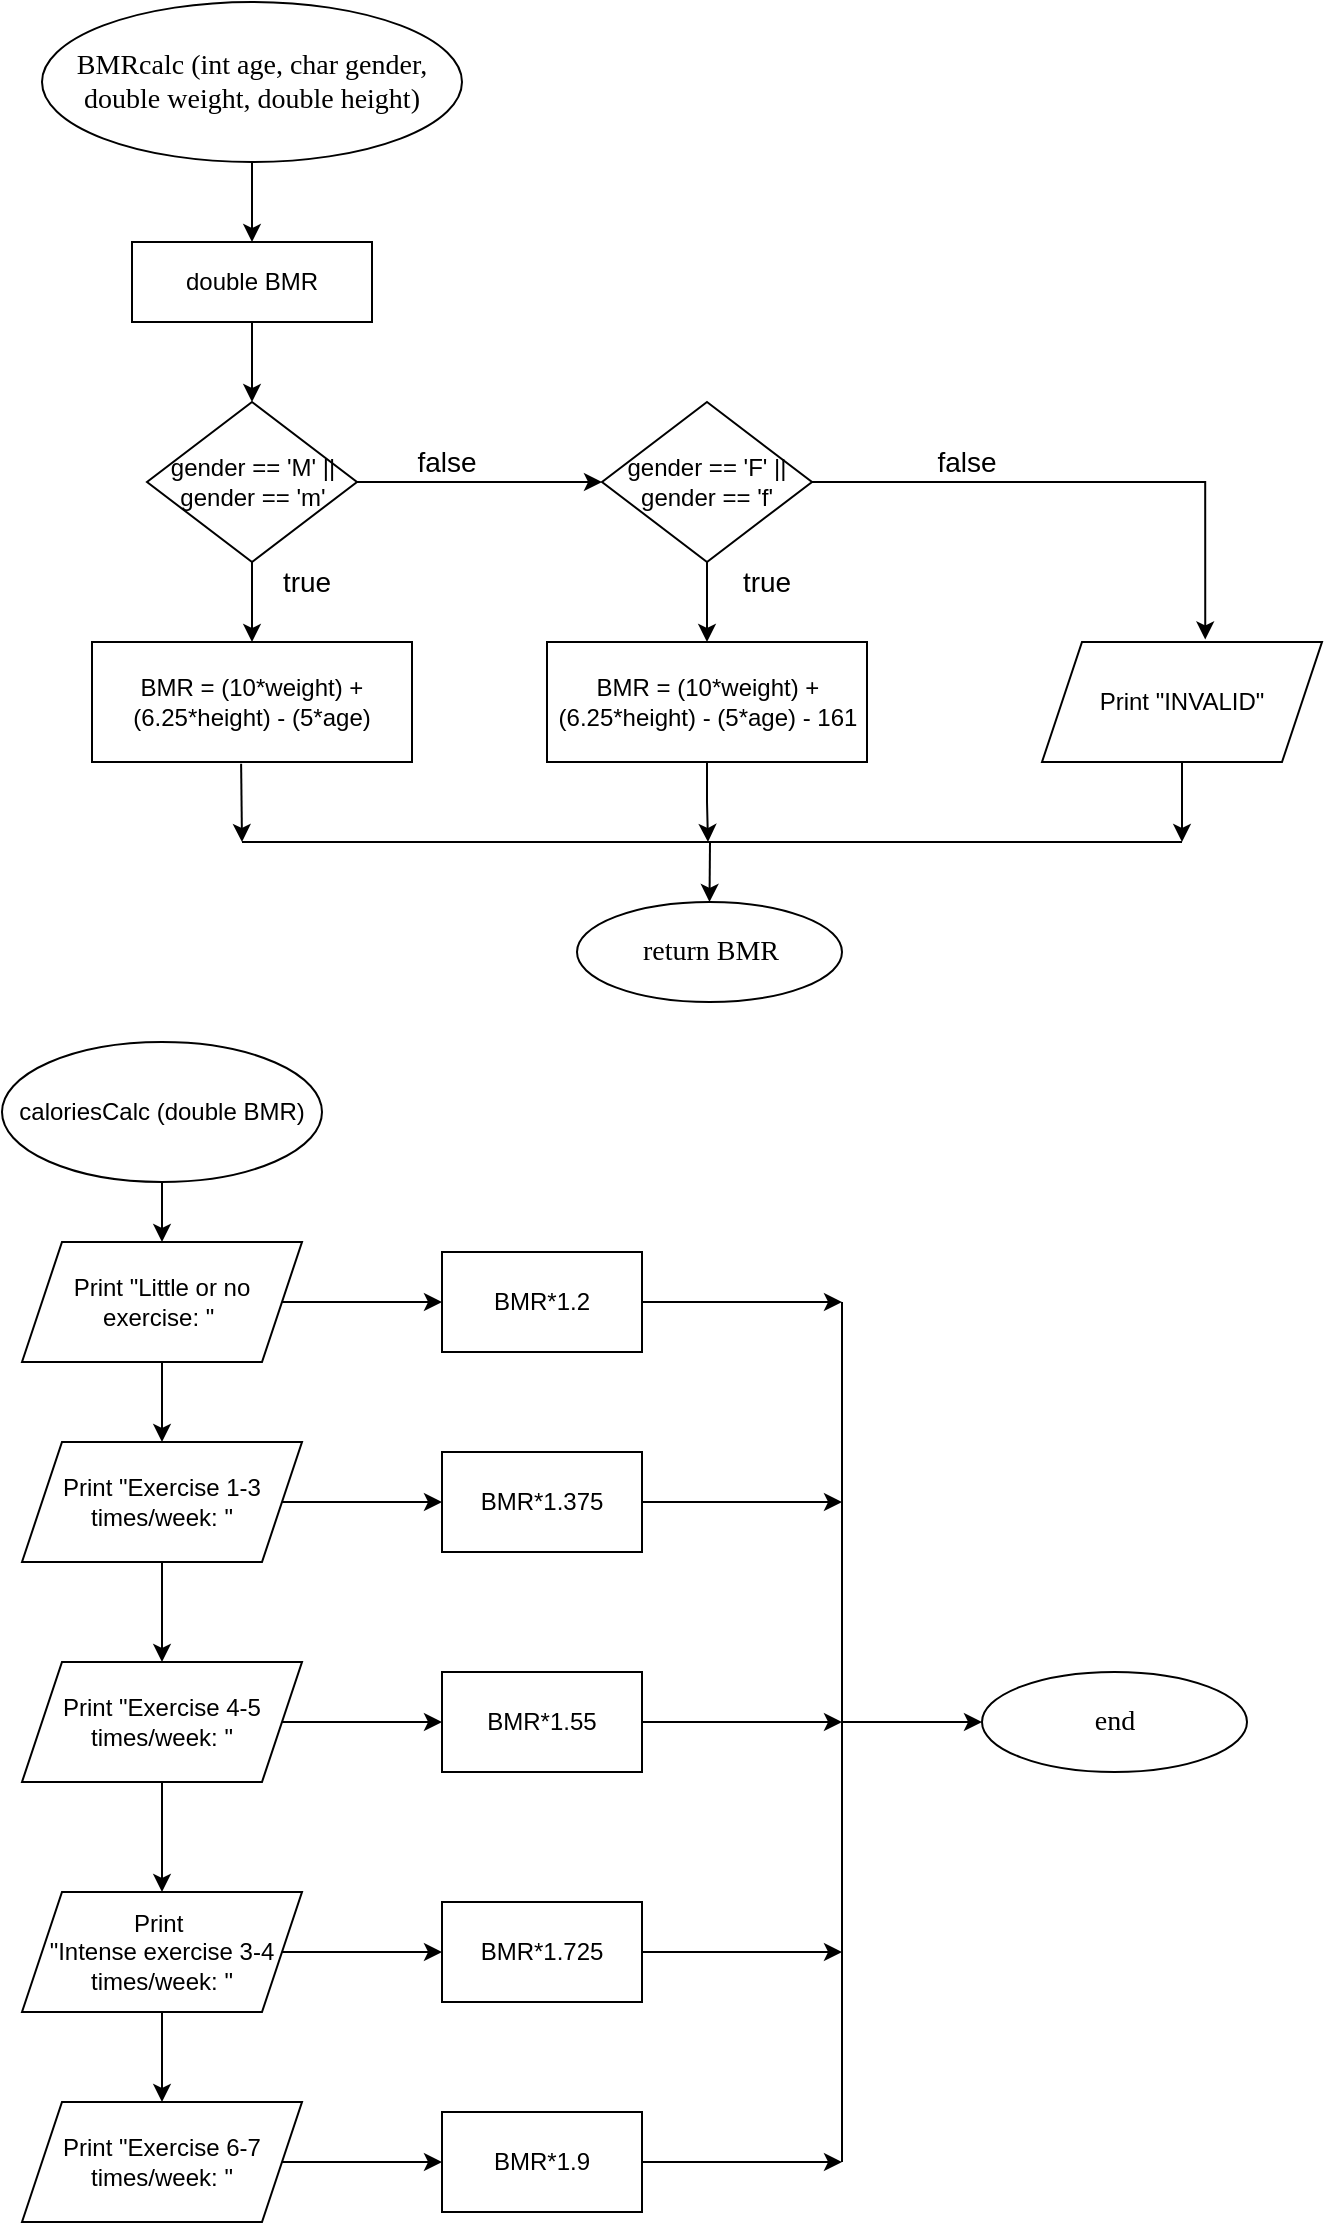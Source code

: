 <mxfile version="24.8.3" pages="3">
  <diagram id="C5RBs43oDa-KdzZeNtuy" name="Page-1">
    <mxGraphModel dx="2867" dy="1238" grid="1" gridSize="10" guides="1" tooltips="1" connect="1" arrows="1" fold="1" page="1" pageScale="1" pageWidth="827" pageHeight="1169" math="0" shadow="0">
      <root>
        <mxCell id="WIyWlLk6GJQsqaUBKTNV-0" />
        <mxCell id="WIyWlLk6GJQsqaUBKTNV-1" parent="WIyWlLk6GJQsqaUBKTNV-0" />
        <mxCell id="tvA-CXUHTDXtTp5dISmv-0" style="edgeStyle=orthogonalEdgeStyle;rounded=0;orthogonalLoop=1;jettySize=auto;html=1;exitX=0.5;exitY=1;exitDx=0;exitDy=0;entryX=0.5;entryY=0;entryDx=0;entryDy=0;" edge="1" parent="WIyWlLk6GJQsqaUBKTNV-1" source="tvA-CXUHTDXtTp5dISmv-1" target="tvA-CXUHTDXtTp5dISmv-3">
          <mxGeometry relative="1" as="geometry" />
        </mxCell>
        <mxCell id="tvA-CXUHTDXtTp5dISmv-1" value="&lt;font face=&quot;Times New Roman&quot;&gt;&lt;span style=&quot;font-size: 14px;&quot;&gt;BMRcalc (int age, char gender, double weight, double height)&lt;/span&gt;&lt;/font&gt;" style="ellipse;whiteSpace=wrap;html=1;" vertex="1" parent="WIyWlLk6GJQsqaUBKTNV-1">
          <mxGeometry x="60" y="40" width="210" height="80" as="geometry" />
        </mxCell>
        <mxCell id="tvA-CXUHTDXtTp5dISmv-2" style="edgeStyle=orthogonalEdgeStyle;rounded=0;orthogonalLoop=1;jettySize=auto;html=1;exitX=0.5;exitY=1;exitDx=0;exitDy=0;entryX=0.5;entryY=0;entryDx=0;entryDy=0;" edge="1" parent="WIyWlLk6GJQsqaUBKTNV-1" source="tvA-CXUHTDXtTp5dISmv-3" target="tvA-CXUHTDXtTp5dISmv-6">
          <mxGeometry relative="1" as="geometry" />
        </mxCell>
        <mxCell id="tvA-CXUHTDXtTp5dISmv-3" value="double BMR" style="rounded=0;whiteSpace=wrap;html=1;" vertex="1" parent="WIyWlLk6GJQsqaUBKTNV-1">
          <mxGeometry x="105" y="160" width="120" height="40" as="geometry" />
        </mxCell>
        <mxCell id="tvA-CXUHTDXtTp5dISmv-4" style="edgeStyle=orthogonalEdgeStyle;rounded=0;orthogonalLoop=1;jettySize=auto;html=1;exitX=0.5;exitY=1;exitDx=0;exitDy=0;entryX=0.5;entryY=0;entryDx=0;entryDy=0;" edge="1" parent="WIyWlLk6GJQsqaUBKTNV-1" source="tvA-CXUHTDXtTp5dISmv-6" target="tvA-CXUHTDXtTp5dISmv-8">
          <mxGeometry relative="1" as="geometry" />
        </mxCell>
        <mxCell id="tvA-CXUHTDXtTp5dISmv-15" style="edgeStyle=orthogonalEdgeStyle;rounded=0;orthogonalLoop=1;jettySize=auto;html=1;exitX=1;exitY=0.5;exitDx=0;exitDy=0;entryX=0;entryY=0.5;entryDx=0;entryDy=0;" edge="1" parent="WIyWlLk6GJQsqaUBKTNV-1" source="tvA-CXUHTDXtTp5dISmv-6" target="tvA-CXUHTDXtTp5dISmv-14">
          <mxGeometry relative="1" as="geometry" />
        </mxCell>
        <mxCell id="tvA-CXUHTDXtTp5dISmv-6" value="gender == &#39;M&#39; || gender == &#39;m&#39;" style="rhombus;whiteSpace=wrap;html=1;" vertex="1" parent="WIyWlLk6GJQsqaUBKTNV-1">
          <mxGeometry x="112.5" y="240" width="105" height="80" as="geometry" />
        </mxCell>
        <mxCell id="tvA-CXUHTDXtTp5dISmv-8" value="BMR = (10*weight) + (6.25*height) - (5*age)" style="rounded=0;whiteSpace=wrap;html=1;" vertex="1" parent="WIyWlLk6GJQsqaUBKTNV-1">
          <mxGeometry x="85" y="360" width="160" height="60" as="geometry" />
        </mxCell>
        <mxCell id="tvA-CXUHTDXtTp5dISmv-17" style="edgeStyle=orthogonalEdgeStyle;rounded=0;orthogonalLoop=1;jettySize=auto;html=1;exitX=0.5;exitY=1;exitDx=0;exitDy=0;entryX=0.5;entryY=0;entryDx=0;entryDy=0;" edge="1" parent="WIyWlLk6GJQsqaUBKTNV-1" source="tvA-CXUHTDXtTp5dISmv-14" target="tvA-CXUHTDXtTp5dISmv-16">
          <mxGeometry relative="1" as="geometry" />
        </mxCell>
        <mxCell id="tvA-CXUHTDXtTp5dISmv-14" value="gender == &#39;F&#39; || gender == &#39;f&#39;" style="rhombus;whiteSpace=wrap;html=1;" vertex="1" parent="WIyWlLk6GJQsqaUBKTNV-1">
          <mxGeometry x="340" y="240" width="105" height="80" as="geometry" />
        </mxCell>
        <mxCell id="tvA-CXUHTDXtTp5dISmv-24" style="edgeStyle=orthogonalEdgeStyle;rounded=0;orthogonalLoop=1;jettySize=auto;html=1;exitX=0.5;exitY=1;exitDx=0;exitDy=0;" edge="1" parent="WIyWlLk6GJQsqaUBKTNV-1" source="tvA-CXUHTDXtTp5dISmv-16">
          <mxGeometry relative="1" as="geometry">
            <mxPoint x="393" y="460" as="targetPoint" />
            <Array as="points">
              <mxPoint x="393" y="440" />
              <mxPoint x="393" y="440" />
            </Array>
          </mxGeometry>
        </mxCell>
        <mxCell id="tvA-CXUHTDXtTp5dISmv-16" value="BMR = (10*weight) + (6.25*height) - (5*age) - 161" style="rounded=0;whiteSpace=wrap;html=1;" vertex="1" parent="WIyWlLk6GJQsqaUBKTNV-1">
          <mxGeometry x="312.5" y="360" width="160" height="60" as="geometry" />
        </mxCell>
        <mxCell id="tvA-CXUHTDXtTp5dISmv-23" style="edgeStyle=orthogonalEdgeStyle;rounded=0;orthogonalLoop=1;jettySize=auto;html=1;exitX=0.5;exitY=1;exitDx=0;exitDy=0;" edge="1" parent="WIyWlLk6GJQsqaUBKTNV-1" source="tvA-CXUHTDXtTp5dISmv-18">
          <mxGeometry relative="1" as="geometry">
            <mxPoint x="630" y="460" as="targetPoint" />
          </mxGeometry>
        </mxCell>
        <mxCell id="tvA-CXUHTDXtTp5dISmv-18" value="Print &quot;INVALID&quot;" style="shape=parallelogram;perimeter=parallelogramPerimeter;whiteSpace=wrap;html=1;fixedSize=1;" vertex="1" parent="WIyWlLk6GJQsqaUBKTNV-1">
          <mxGeometry x="560" y="360" width="140" height="60" as="geometry" />
        </mxCell>
        <mxCell id="tvA-CXUHTDXtTp5dISmv-19" style="edgeStyle=orthogonalEdgeStyle;rounded=0;orthogonalLoop=1;jettySize=auto;html=1;exitX=1;exitY=0.5;exitDx=0;exitDy=0;entryX=0.583;entryY=-0.021;entryDx=0;entryDy=0;entryPerimeter=0;" edge="1" parent="WIyWlLk6GJQsqaUBKTNV-1" source="tvA-CXUHTDXtTp5dISmv-14" target="tvA-CXUHTDXtTp5dISmv-18">
          <mxGeometry relative="1" as="geometry" />
        </mxCell>
        <mxCell id="tvA-CXUHTDXtTp5dISmv-20" value="&lt;font face=&quot;Times New Roman&quot;&gt;&lt;span style=&quot;font-size: 14px;&quot;&gt;return BMR&lt;/span&gt;&lt;/font&gt;" style="ellipse;whiteSpace=wrap;html=1;" vertex="1" parent="WIyWlLk6GJQsqaUBKTNV-1">
          <mxGeometry x="327.5" y="490" width="132.5" height="50" as="geometry" />
        </mxCell>
        <mxCell id="tvA-CXUHTDXtTp5dISmv-21" value="" style="endArrow=none;html=1;rounded=0;" edge="1" parent="WIyWlLk6GJQsqaUBKTNV-1">
          <mxGeometry width="50" height="50" relative="1" as="geometry">
            <mxPoint x="160" y="460" as="sourcePoint" />
            <mxPoint x="630" y="460" as="targetPoint" />
          </mxGeometry>
        </mxCell>
        <mxCell id="tvA-CXUHTDXtTp5dISmv-47" style="edgeStyle=orthogonalEdgeStyle;rounded=0;orthogonalLoop=1;jettySize=auto;html=1;exitX=0.5;exitY=1;exitDx=0;exitDy=0;entryX=0.5;entryY=0;entryDx=0;entryDy=0;" edge="1" parent="WIyWlLk6GJQsqaUBKTNV-1" source="tvA-CXUHTDXtTp5dISmv-27" target="tvA-CXUHTDXtTp5dISmv-37">
          <mxGeometry relative="1" as="geometry" />
        </mxCell>
        <mxCell id="tvA-CXUHTDXtTp5dISmv-27" value="caloriesCalc (double BMR)" style="ellipse;whiteSpace=wrap;html=1;" vertex="1" parent="WIyWlLk6GJQsqaUBKTNV-1">
          <mxGeometry x="40" y="560" width="160" height="70" as="geometry" />
        </mxCell>
        <mxCell id="tvA-CXUHTDXtTp5dISmv-54" style="edgeStyle=orthogonalEdgeStyle;rounded=0;orthogonalLoop=1;jettySize=auto;html=1;exitX=1;exitY=0.5;exitDx=0;exitDy=0;" edge="1" parent="WIyWlLk6GJQsqaUBKTNV-1" source="tvA-CXUHTDXtTp5dISmv-28">
          <mxGeometry relative="1" as="geometry">
            <mxPoint x="460" y="690.042" as="targetPoint" />
          </mxGeometry>
        </mxCell>
        <mxCell id="tvA-CXUHTDXtTp5dISmv-28" value="BMR*1.2" style="rounded=0;whiteSpace=wrap;html=1;" vertex="1" parent="WIyWlLk6GJQsqaUBKTNV-1">
          <mxGeometry x="260" y="665" width="100" height="50" as="geometry" />
        </mxCell>
        <mxCell id="tvA-CXUHTDXtTp5dISmv-56" style="edgeStyle=orthogonalEdgeStyle;rounded=0;orthogonalLoop=1;jettySize=auto;html=1;exitX=1;exitY=0.5;exitDx=0;exitDy=0;" edge="1" parent="WIyWlLk6GJQsqaUBKTNV-1" source="tvA-CXUHTDXtTp5dISmv-30">
          <mxGeometry relative="1" as="geometry">
            <mxPoint x="460" y="900.042" as="targetPoint" />
          </mxGeometry>
        </mxCell>
        <mxCell id="tvA-CXUHTDXtTp5dISmv-30" value="BMR*1.55" style="rounded=0;whiteSpace=wrap;html=1;" vertex="1" parent="WIyWlLk6GJQsqaUBKTNV-1">
          <mxGeometry x="260" y="875" width="100" height="50" as="geometry" />
        </mxCell>
        <mxCell id="tvA-CXUHTDXtTp5dISmv-55" style="edgeStyle=orthogonalEdgeStyle;rounded=0;orthogonalLoop=1;jettySize=auto;html=1;exitX=1;exitY=0.5;exitDx=0;exitDy=0;" edge="1" parent="WIyWlLk6GJQsqaUBKTNV-1" source="tvA-CXUHTDXtTp5dISmv-31">
          <mxGeometry relative="1" as="geometry">
            <mxPoint x="460" y="790.042" as="targetPoint" />
          </mxGeometry>
        </mxCell>
        <mxCell id="tvA-CXUHTDXtTp5dISmv-31" value="BMR*1.375" style="rounded=0;whiteSpace=wrap;html=1;" vertex="1" parent="WIyWlLk6GJQsqaUBKTNV-1">
          <mxGeometry x="260" y="765" width="100" height="50" as="geometry" />
        </mxCell>
        <mxCell id="tvA-CXUHTDXtTp5dISmv-58" style="edgeStyle=orthogonalEdgeStyle;rounded=0;orthogonalLoop=1;jettySize=auto;html=1;exitX=1;exitY=0.5;exitDx=0;exitDy=0;" edge="1" parent="WIyWlLk6GJQsqaUBKTNV-1" source="tvA-CXUHTDXtTp5dISmv-32">
          <mxGeometry relative="1" as="geometry">
            <mxPoint x="460" y="1120.042" as="targetPoint" />
          </mxGeometry>
        </mxCell>
        <mxCell id="tvA-CXUHTDXtTp5dISmv-32" value="BMR*1.9" style="rounded=0;whiteSpace=wrap;html=1;" vertex="1" parent="WIyWlLk6GJQsqaUBKTNV-1">
          <mxGeometry x="260" y="1095" width="100" height="50" as="geometry" />
        </mxCell>
        <mxCell id="tvA-CXUHTDXtTp5dISmv-57" style="edgeStyle=orthogonalEdgeStyle;rounded=0;orthogonalLoop=1;jettySize=auto;html=1;exitX=1;exitY=0.5;exitDx=0;exitDy=0;" edge="1" parent="WIyWlLk6GJQsqaUBKTNV-1" source="tvA-CXUHTDXtTp5dISmv-33">
          <mxGeometry relative="1" as="geometry">
            <mxPoint x="460" y="1015.042" as="targetPoint" />
          </mxGeometry>
        </mxCell>
        <mxCell id="tvA-CXUHTDXtTp5dISmv-33" value="BMR*1.725" style="rounded=0;whiteSpace=wrap;html=1;" vertex="1" parent="WIyWlLk6GJQsqaUBKTNV-1">
          <mxGeometry x="260" y="990" width="100" height="50" as="geometry" />
        </mxCell>
        <mxCell id="tvA-CXUHTDXtTp5dISmv-35" value="" style="endArrow=classic;html=1;rounded=0;exitX=0.466;exitY=1.014;exitDx=0;exitDy=0;exitPerimeter=0;" edge="1" parent="WIyWlLk6GJQsqaUBKTNV-1" source="tvA-CXUHTDXtTp5dISmv-8">
          <mxGeometry width="50" height="50" relative="1" as="geometry">
            <mxPoint x="300" y="510" as="sourcePoint" />
            <mxPoint x="160" y="460" as="targetPoint" />
          </mxGeometry>
        </mxCell>
        <mxCell id="tvA-CXUHTDXtTp5dISmv-36" value="" style="endArrow=classic;html=1;rounded=0;entryX=0.5;entryY=0;entryDx=0;entryDy=0;" edge="1" parent="WIyWlLk6GJQsqaUBKTNV-1" target="tvA-CXUHTDXtTp5dISmv-20">
          <mxGeometry width="50" height="50" relative="1" as="geometry">
            <mxPoint x="394" y="460" as="sourcePoint" />
            <mxPoint x="400" y="460" as="targetPoint" />
          </mxGeometry>
        </mxCell>
        <mxCell id="tvA-CXUHTDXtTp5dISmv-42" style="edgeStyle=orthogonalEdgeStyle;rounded=0;orthogonalLoop=1;jettySize=auto;html=1;exitX=1;exitY=0.5;exitDx=0;exitDy=0;entryX=0;entryY=0.5;entryDx=0;entryDy=0;" edge="1" parent="WIyWlLk6GJQsqaUBKTNV-1" source="tvA-CXUHTDXtTp5dISmv-37" target="tvA-CXUHTDXtTp5dISmv-28">
          <mxGeometry relative="1" as="geometry" />
        </mxCell>
        <mxCell id="tvA-CXUHTDXtTp5dISmv-48" style="edgeStyle=orthogonalEdgeStyle;rounded=0;orthogonalLoop=1;jettySize=auto;html=1;exitX=0.5;exitY=1;exitDx=0;exitDy=0;entryX=0.5;entryY=0;entryDx=0;entryDy=0;" edge="1" parent="WIyWlLk6GJQsqaUBKTNV-1" source="tvA-CXUHTDXtTp5dISmv-37" target="tvA-CXUHTDXtTp5dISmv-41">
          <mxGeometry relative="1" as="geometry" />
        </mxCell>
        <mxCell id="tvA-CXUHTDXtTp5dISmv-37" value="Print&lt;span style=&quot;background-color: initial;&quot;&gt;&amp;nbsp;&quot;Little or no exercise: &quot;&amp;nbsp;&lt;/span&gt;" style="shape=parallelogram;perimeter=parallelogramPerimeter;whiteSpace=wrap;html=1;fixedSize=1;" vertex="1" parent="WIyWlLk6GJQsqaUBKTNV-1">
          <mxGeometry x="50" y="660" width="140" height="60" as="geometry" />
        </mxCell>
        <mxCell id="tvA-CXUHTDXtTp5dISmv-46" style="edgeStyle=orthogonalEdgeStyle;rounded=0;orthogonalLoop=1;jettySize=auto;html=1;exitX=1;exitY=0.5;exitDx=0;exitDy=0;entryX=0;entryY=0.5;entryDx=0;entryDy=0;" edge="1" parent="WIyWlLk6GJQsqaUBKTNV-1" source="tvA-CXUHTDXtTp5dISmv-38" target="tvA-CXUHTDXtTp5dISmv-32">
          <mxGeometry relative="1" as="geometry" />
        </mxCell>
        <mxCell id="tvA-CXUHTDXtTp5dISmv-38" value="Print &quot;Exercise 6-7 times/week:&amp;nbsp;&quot;" style="shape=parallelogram;perimeter=parallelogramPerimeter;whiteSpace=wrap;html=1;fixedSize=1;" vertex="1" parent="WIyWlLk6GJQsqaUBKTNV-1">
          <mxGeometry x="50" y="1090" width="140" height="60" as="geometry" />
        </mxCell>
        <mxCell id="tvA-CXUHTDXtTp5dISmv-45" style="edgeStyle=orthogonalEdgeStyle;rounded=0;orthogonalLoop=1;jettySize=auto;html=1;exitX=1;exitY=0.5;exitDx=0;exitDy=0;entryX=0;entryY=0.5;entryDx=0;entryDy=0;" edge="1" parent="WIyWlLk6GJQsqaUBKTNV-1" source="tvA-CXUHTDXtTp5dISmv-39" target="tvA-CXUHTDXtTp5dISmv-33">
          <mxGeometry relative="1" as="geometry" />
        </mxCell>
        <mxCell id="tvA-CXUHTDXtTp5dISmv-51" style="edgeStyle=orthogonalEdgeStyle;rounded=0;orthogonalLoop=1;jettySize=auto;html=1;exitX=0.5;exitY=1;exitDx=0;exitDy=0;entryX=0.5;entryY=0;entryDx=0;entryDy=0;" edge="1" parent="WIyWlLk6GJQsqaUBKTNV-1" source="tvA-CXUHTDXtTp5dISmv-39" target="tvA-CXUHTDXtTp5dISmv-38">
          <mxGeometry relative="1" as="geometry" />
        </mxCell>
        <mxCell id="tvA-CXUHTDXtTp5dISmv-39" value="Print&amp;nbsp;&lt;div&gt;&quot;Intense exercise 3-4 times/week:&amp;nbsp;&quot;&lt;/div&gt;" style="shape=parallelogram;perimeter=parallelogramPerimeter;whiteSpace=wrap;html=1;fixedSize=1;" vertex="1" parent="WIyWlLk6GJQsqaUBKTNV-1">
          <mxGeometry x="50" y="985" width="140" height="60" as="geometry" />
        </mxCell>
        <mxCell id="tvA-CXUHTDXtTp5dISmv-44" style="edgeStyle=orthogonalEdgeStyle;rounded=0;orthogonalLoop=1;jettySize=auto;html=1;exitX=1;exitY=0.5;exitDx=0;exitDy=0;entryX=0;entryY=0.5;entryDx=0;entryDy=0;" edge="1" parent="WIyWlLk6GJQsqaUBKTNV-1" source="tvA-CXUHTDXtTp5dISmv-40" target="tvA-CXUHTDXtTp5dISmv-30">
          <mxGeometry relative="1" as="geometry" />
        </mxCell>
        <mxCell id="tvA-CXUHTDXtTp5dISmv-50" style="edgeStyle=orthogonalEdgeStyle;rounded=0;orthogonalLoop=1;jettySize=auto;html=1;exitX=0.5;exitY=1;exitDx=0;exitDy=0;entryX=0.5;entryY=0;entryDx=0;entryDy=0;" edge="1" parent="WIyWlLk6GJQsqaUBKTNV-1" source="tvA-CXUHTDXtTp5dISmv-40" target="tvA-CXUHTDXtTp5dISmv-39">
          <mxGeometry relative="1" as="geometry" />
        </mxCell>
        <mxCell id="tvA-CXUHTDXtTp5dISmv-40" value="Print &quot;Exercise 4-5 times/week: &quot;" style="shape=parallelogram;perimeter=parallelogramPerimeter;whiteSpace=wrap;html=1;fixedSize=1;" vertex="1" parent="WIyWlLk6GJQsqaUBKTNV-1">
          <mxGeometry x="50" y="870" width="140" height="60" as="geometry" />
        </mxCell>
        <mxCell id="tvA-CXUHTDXtTp5dISmv-43" style="edgeStyle=orthogonalEdgeStyle;rounded=0;orthogonalLoop=1;jettySize=auto;html=1;exitX=1;exitY=0.5;exitDx=0;exitDy=0;entryX=0;entryY=0.5;entryDx=0;entryDy=0;" edge="1" parent="WIyWlLk6GJQsqaUBKTNV-1" source="tvA-CXUHTDXtTp5dISmv-41" target="tvA-CXUHTDXtTp5dISmv-31">
          <mxGeometry relative="1" as="geometry" />
        </mxCell>
        <mxCell id="tvA-CXUHTDXtTp5dISmv-49" style="edgeStyle=orthogonalEdgeStyle;rounded=0;orthogonalLoop=1;jettySize=auto;html=1;exitX=0.5;exitY=1;exitDx=0;exitDy=0;" edge="1" parent="WIyWlLk6GJQsqaUBKTNV-1" source="tvA-CXUHTDXtTp5dISmv-41" target="tvA-CXUHTDXtTp5dISmv-40">
          <mxGeometry relative="1" as="geometry" />
        </mxCell>
        <mxCell id="tvA-CXUHTDXtTp5dISmv-41" value="Print &quot;Exercise 1-3 times/week: &quot;" style="shape=parallelogram;perimeter=parallelogramPerimeter;whiteSpace=wrap;html=1;fixedSize=1;" vertex="1" parent="WIyWlLk6GJQsqaUBKTNV-1">
          <mxGeometry x="50" y="760" width="140" height="60" as="geometry" />
        </mxCell>
        <mxCell id="tvA-CXUHTDXtTp5dISmv-52" value="&lt;font face=&quot;Times New Roman&quot;&gt;&lt;span style=&quot;font-size: 14px;&quot;&gt;end&lt;/span&gt;&lt;/font&gt;" style="ellipse;whiteSpace=wrap;html=1;" vertex="1" parent="WIyWlLk6GJQsqaUBKTNV-1">
          <mxGeometry x="530" y="875" width="132.5" height="50" as="geometry" />
        </mxCell>
        <mxCell id="tvA-CXUHTDXtTp5dISmv-53" value="" style="endArrow=none;html=1;rounded=0;" edge="1" parent="WIyWlLk6GJQsqaUBKTNV-1">
          <mxGeometry width="50" height="50" relative="1" as="geometry">
            <mxPoint x="460" y="1120" as="sourcePoint" />
            <mxPoint x="460" y="690" as="targetPoint" />
          </mxGeometry>
        </mxCell>
        <mxCell id="tvA-CXUHTDXtTp5dISmv-59" value="" style="endArrow=classic;html=1;rounded=0;entryX=0;entryY=0.5;entryDx=0;entryDy=0;" edge="1" parent="WIyWlLk6GJQsqaUBKTNV-1" target="tvA-CXUHTDXtTp5dISmv-52">
          <mxGeometry width="50" height="50" relative="1" as="geometry">
            <mxPoint x="460" y="900" as="sourcePoint" />
            <mxPoint x="770" y="880" as="targetPoint" />
          </mxGeometry>
        </mxCell>
        <mxCell id="zIfIEQgkrR61vTBjUGeZ-0" value="&lt;font style=&quot;font-size: 14px;&quot;&gt;false&lt;/font&gt;" style="text;html=1;align=center;verticalAlign=middle;whiteSpace=wrap;rounded=0;" vertex="1" parent="WIyWlLk6GJQsqaUBKTNV-1">
          <mxGeometry x="240" y="260" width="45" height="20" as="geometry" />
        </mxCell>
        <mxCell id="zIfIEQgkrR61vTBjUGeZ-1" value="&lt;font style=&quot;font-size: 14px;&quot;&gt;false&lt;/font&gt;" style="text;html=1;align=center;verticalAlign=middle;whiteSpace=wrap;rounded=0;" vertex="1" parent="WIyWlLk6GJQsqaUBKTNV-1">
          <mxGeometry x="500" y="260" width="45" height="20" as="geometry" />
        </mxCell>
        <mxCell id="M-W2UPrGKA64aGrCvNjH-0" value="&lt;font style=&quot;font-size: 14px;&quot;&gt;true&lt;/font&gt;" style="text;html=1;align=center;verticalAlign=middle;whiteSpace=wrap;rounded=0;" vertex="1" parent="WIyWlLk6GJQsqaUBKTNV-1">
          <mxGeometry x="170" y="320" width="45" height="20" as="geometry" />
        </mxCell>
        <mxCell id="M-W2UPrGKA64aGrCvNjH-1" value="&lt;font style=&quot;font-size: 14px;&quot;&gt;true&lt;/font&gt;" style="text;html=1;align=center;verticalAlign=middle;whiteSpace=wrap;rounded=0;" vertex="1" parent="WIyWlLk6GJQsqaUBKTNV-1">
          <mxGeometry x="400" y="320" width="45" height="20" as="geometry" />
        </mxCell>
      </root>
    </mxGraphModel>
  </diagram>
  <diagram id="iuSQuCak7dYRJjAlTztY" name="Page-2">
    <mxGraphModel dx="2580" dy="1114" grid="1" gridSize="10" guides="1" tooltips="1" connect="1" arrows="1" fold="1" page="1" pageScale="1" pageWidth="1169" pageHeight="827" math="0" shadow="0">
      <root>
        <mxCell id="0" />
        <mxCell id="1" parent="0" />
        <mxCell id="SeTPEJ-m0SnOQQNNDsXC-1" style="edgeStyle=orthogonalEdgeStyle;rounded=0;orthogonalLoop=1;jettySize=auto;html=1;exitX=0.5;exitY=1;exitDx=0;exitDy=0;entryX=0.5;entryY=0;entryDx=0;entryDy=0;" edge="1" parent="1" source="SeTPEJ-m0SnOQQNNDsXC-2" target="SeTPEJ-m0SnOQQNNDsXC-4">
          <mxGeometry relative="1" as="geometry" />
        </mxCell>
        <mxCell id="SeTPEJ-m0SnOQQNNDsXC-2" value="&lt;font style=&quot;font-size: 14px;&quot; face=&quot;Times New Roman&quot;&gt;Start&lt;/font&gt;" style="ellipse;whiteSpace=wrap;html=1;" vertex="1" parent="1">
          <mxGeometry x="200" y="50" width="120" height="50" as="geometry" />
        </mxCell>
        <mxCell id="SeTPEJ-m0SnOQQNNDsXC-3" style="edgeStyle=orthogonalEdgeStyle;rounded=0;orthogonalLoop=1;jettySize=auto;html=1;exitX=0.5;exitY=1;exitDx=0;exitDy=0;entryX=0.5;entryY=0;entryDx=0;entryDy=0;" edge="1" parent="1" source="SeTPEJ-m0SnOQQNNDsXC-4" target="SeTPEJ-m0SnOQQNNDsXC-6">
          <mxGeometry relative="1" as="geometry" />
        </mxCell>
        <mxCell id="SeTPEJ-m0SnOQQNNDsXC-4" value="Read&lt;div&gt;age, gender, height, weight&lt;/div&gt;" style="shape=parallelogram;perimeter=parallelogramPerimeter;whiteSpace=wrap;html=1;fixedSize=1;" vertex="1" parent="1">
          <mxGeometry x="155" y="160" width="210" height="70" as="geometry" />
        </mxCell>
        <mxCell id="zOI0mLcuXd_eW5u9wdgJ-10" style="edgeStyle=orthogonalEdgeStyle;rounded=0;orthogonalLoop=1;jettySize=auto;html=1;exitX=0.5;exitY=1;exitDx=0;exitDy=0;entryX=0.5;entryY=0;entryDx=0;entryDy=0;" edge="1" parent="1" source="SeTPEJ-m0SnOQQNNDsXC-6" target="zOI0mLcuXd_eW5u9wdgJ-1">
          <mxGeometry relative="1" as="geometry" />
        </mxCell>
        <mxCell id="SeTPEJ-m0SnOQQNNDsXC-6" value="BMR = BMRcalc (age, gender, weight, height)" style="shape=process;whiteSpace=wrap;html=1;backgroundOutline=1;" vertex="1" parent="1">
          <mxGeometry x="140" y="280" width="240" height="70" as="geometry" />
        </mxCell>
        <mxCell id="zOI0mLcuXd_eW5u9wdgJ-11" style="edgeStyle=orthogonalEdgeStyle;rounded=0;orthogonalLoop=1;jettySize=auto;html=1;exitX=0.5;exitY=1;exitDx=0;exitDy=0;" edge="1" parent="1" source="zOI0mLcuXd_eW5u9wdgJ-1" target="zOI0mLcuXd_eW5u9wdgJ-2">
          <mxGeometry relative="1" as="geometry" />
        </mxCell>
        <mxCell id="zOI0mLcuXd_eW5u9wdgJ-13" style="edgeStyle=orthogonalEdgeStyle;rounded=0;orthogonalLoop=1;jettySize=auto;html=1;exitX=1;exitY=0.5;exitDx=0;exitDy=0;" edge="1" parent="1" source="zOI0mLcuXd_eW5u9wdgJ-1" target="zOI0mLcuXd_eW5u9wdgJ-4">
          <mxGeometry relative="1" as="geometry" />
        </mxCell>
        <mxCell id="zOI0mLcuXd_eW5u9wdgJ-1" value="BMR != 0" style="rhombus;whiteSpace=wrap;html=1;" vertex="1" parent="1">
          <mxGeometry x="207.5" y="400" width="105" height="80" as="geometry" />
        </mxCell>
        <mxCell id="zOI0mLcuXd_eW5u9wdgJ-12" style="edgeStyle=orthogonalEdgeStyle;rounded=0;orthogonalLoop=1;jettySize=auto;html=1;exitX=0.5;exitY=1;exitDx=0;exitDy=0;entryX=0.5;entryY=0;entryDx=0;entryDy=0;" edge="1" parent="1" source="zOI0mLcuXd_eW5u9wdgJ-2" target="zOI0mLcuXd_eW5u9wdgJ-3">
          <mxGeometry relative="1" as="geometry" />
        </mxCell>
        <mxCell id="zOI0mLcuXd_eW5u9wdgJ-2" value="Print&lt;div&gt;BMR&lt;/div&gt;" style="shape=parallelogram;perimeter=parallelogramPerimeter;whiteSpace=wrap;html=1;fixedSize=1;" vertex="1" parent="1">
          <mxGeometry x="182.5" y="520" width="155" height="60" as="geometry" />
        </mxCell>
        <mxCell id="zOI0mLcuXd_eW5u9wdgJ-14" style="edgeStyle=orthogonalEdgeStyle;rounded=0;orthogonalLoop=1;jettySize=auto;html=1;exitX=1;exitY=0.5;exitDx=0;exitDy=0;" edge="1" parent="1" source="zOI0mLcuXd_eW5u9wdgJ-3">
          <mxGeometry relative="1" as="geometry">
            <mxPoint x="400" y="440.0" as="targetPoint" />
          </mxGeometry>
        </mxCell>
        <mxCell id="zOI0mLcuXd_eW5u9wdgJ-3" value="caloriesCalc(BMR)" style="shape=process;whiteSpace=wrap;html=1;backgroundOutline=1;" vertex="1" parent="1">
          <mxGeometry x="170" y="640" width="180" height="60" as="geometry" />
        </mxCell>
        <mxCell id="zOI0mLcuXd_eW5u9wdgJ-15" style="edgeStyle=orthogonalEdgeStyle;rounded=0;orthogonalLoop=1;jettySize=auto;html=1;exitX=1;exitY=0.5;exitDx=0;exitDy=0;" edge="1" parent="1" source="zOI0mLcuXd_eW5u9wdgJ-4" target="zOI0mLcuXd_eW5u9wdgJ-5">
          <mxGeometry relative="1" as="geometry" />
        </mxCell>
        <mxCell id="zOI0mLcuXd_eW5u9wdgJ-4" value="Print&lt;div&gt;&quot;Do you want to calculate again? (y/n): &quot;&lt;/div&gt;" style="shape=parallelogram;perimeter=parallelogramPerimeter;whiteSpace=wrap;html=1;fixedSize=1;" vertex="1" parent="1">
          <mxGeometry x="460" y="405" width="250" height="70" as="geometry" />
        </mxCell>
        <mxCell id="zOI0mLcuXd_eW5u9wdgJ-16" style="edgeStyle=orthogonalEdgeStyle;rounded=0;orthogonalLoop=1;jettySize=auto;html=1;exitX=1;exitY=0.5;exitDx=0;exitDy=0;entryX=0;entryY=0.5;entryDx=0;entryDy=0;" edge="1" parent="1" source="zOI0mLcuXd_eW5u9wdgJ-5" target="zOI0mLcuXd_eW5u9wdgJ-6">
          <mxGeometry relative="1" as="geometry" />
        </mxCell>
        <mxCell id="zOI0mLcuXd_eW5u9wdgJ-5" value="Read&lt;div&gt;choice&lt;/div&gt;" style="shape=parallelogram;perimeter=parallelogramPerimeter;whiteSpace=wrap;html=1;fixedSize=1;" vertex="1" parent="1">
          <mxGeometry x="760" y="412.5" width="170" height="55" as="geometry" />
        </mxCell>
        <mxCell id="zOI0mLcuXd_eW5u9wdgJ-17" style="edgeStyle=orthogonalEdgeStyle;rounded=0;orthogonalLoop=1;jettySize=auto;html=1;exitX=0.5;exitY=0;exitDx=0;exitDy=0;" edge="1" parent="1" source="zOI0mLcuXd_eW5u9wdgJ-6">
          <mxGeometry relative="1" as="geometry">
            <mxPoint x="260" y="120" as="targetPoint" />
            <Array as="points">
              <mxPoint x="1040" y="120" />
            </Array>
          </mxGeometry>
        </mxCell>
        <mxCell id="zOI0mLcuXd_eW5u9wdgJ-18" style="edgeStyle=orthogonalEdgeStyle;rounded=0;orthogonalLoop=1;jettySize=auto;html=1;exitX=0.5;exitY=1;exitDx=0;exitDy=0;entryX=0.5;entryY=0;entryDx=0;entryDy=0;" edge="1" parent="1" source="zOI0mLcuXd_eW5u9wdgJ-6" target="zOI0mLcuXd_eW5u9wdgJ-8">
          <mxGeometry relative="1" as="geometry" />
        </mxCell>
        <mxCell id="zOI0mLcuXd_eW5u9wdgJ-6" value="choice == &#39;Y&#39; ||choice== &#39;y&#39;" style="rhombus;whiteSpace=wrap;html=1;" vertex="1" parent="1">
          <mxGeometry x="987.5" y="400" width="105" height="80" as="geometry" />
        </mxCell>
        <mxCell id="zOI0mLcuXd_eW5u9wdgJ-8" value="&lt;font style=&quot;font-size: 14px;&quot; face=&quot;Times New Roman&quot;&gt;End&lt;/font&gt;" style="ellipse;whiteSpace=wrap;html=1;" vertex="1" parent="1">
          <mxGeometry x="980" y="560" width="120" height="50" as="geometry" />
        </mxCell>
        <mxCell id="BypYWCng-EkzhFyvoIfM-1" value="&lt;font style=&quot;font-size: 14px;&quot;&gt;false&lt;/font&gt;" style="text;html=1;align=center;verticalAlign=middle;whiteSpace=wrap;rounded=0;" vertex="1" parent="1">
          <mxGeometry x="330" y="414" width="45" height="20" as="geometry" />
        </mxCell>
        <mxCell id="BypYWCng-EkzhFyvoIfM-2" value="&lt;font style=&quot;font-size: 14px;&quot;&gt;false&lt;/font&gt;" style="text;html=1;align=center;verticalAlign=middle;whiteSpace=wrap;rounded=0;" vertex="1" parent="1">
          <mxGeometry x="1040" y="490" width="45" height="20" as="geometry" />
        </mxCell>
        <mxCell id="BypYWCng-EkzhFyvoIfM-3" value="&lt;font style=&quot;font-size: 14px;&quot;&gt;true&lt;/font&gt;" style="text;html=1;align=center;verticalAlign=middle;whiteSpace=wrap;rounded=0;" vertex="1" parent="1">
          <mxGeometry x="260" y="490" width="45" height="20" as="geometry" />
        </mxCell>
        <mxCell id="BypYWCng-EkzhFyvoIfM-4" value="&lt;font style=&quot;font-size: 14px;&quot;&gt;true&lt;/font&gt;" style="text;html=1;align=center;verticalAlign=middle;whiteSpace=wrap;rounded=0;" vertex="1" parent="1">
          <mxGeometry x="1040" y="310" width="45" height="150" as="geometry" />
        </mxCell>
      </root>
    </mxGraphModel>
  </diagram>
  <diagram id="KHjIQw-O5OOcGGb41m2n" name="Page-3">
    <mxGraphModel dx="1290" dy="557" grid="1" gridSize="10" guides="1" tooltips="1" connect="1" arrows="1" fold="1" page="1" pageScale="1" pageWidth="1169" pageHeight="827" math="0" shadow="0">
      <root>
        <mxCell id="0" />
        <mxCell id="1" parent="0" />
      </root>
    </mxGraphModel>
  </diagram>
</mxfile>
